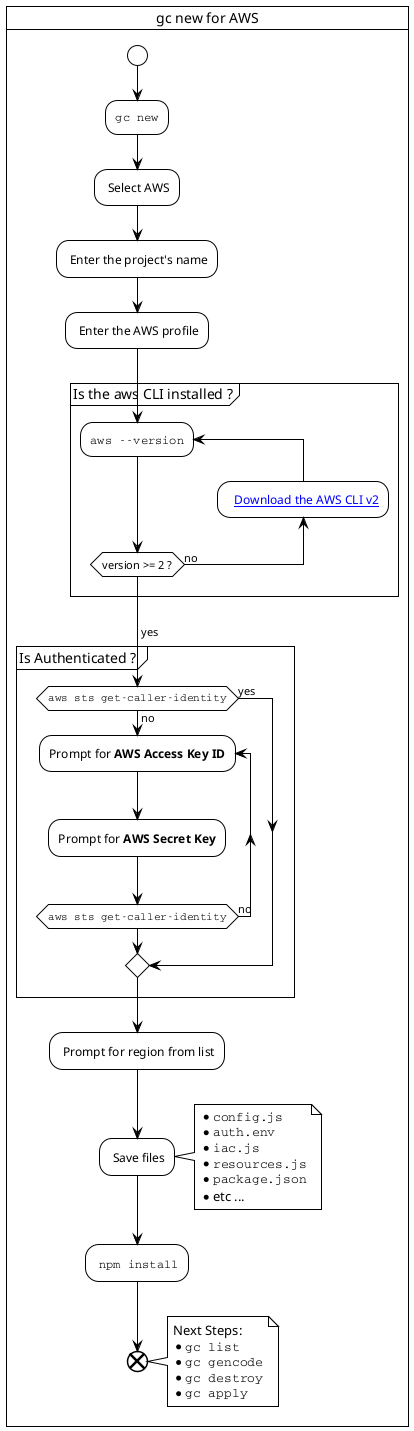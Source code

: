 @startuml gc-new-aws
!theme plain

skinparam svgLinkTarget _blank

card "gc new for AWS" {
start

:""gc new"";
: Select AWS;
: Enter the project's name;
: Enter the AWS profile;


partition "Is the aws CLI installed ?" {
repeat :""aws --version"";
backward:  [[https://docs.aws.amazon.com/cli/latest/userguide/install-cliv2.html Download the AWS CLI v2]];
repeat while (version >= 2 ?) is (no) 
->yes;
}

partition "Is Authenticated ? " {
  
  if (""aws sts get-caller-identity"") then (yes)
else (no)
  
repeat :Prompt for <b>AWS Access Key ID</b>;
:Prompt for <b>AWS Secret Key</b>;
repeat while (""aws sts get-caller-identity"") is (no) 
endif

}

: Prompt for region from list;

: Save files; 
note right
* ""config.js""
* ""auth.env""
* ""iac.js""
* ""resources.js""
* ""package.json""
* etc ...
end note 

: ""npm install"";
end

note right
Next Steps:
* ""gc list""
* ""gc gencode""
* ""gc destroy""
* ""gc apply""
end note 
}
@enduml